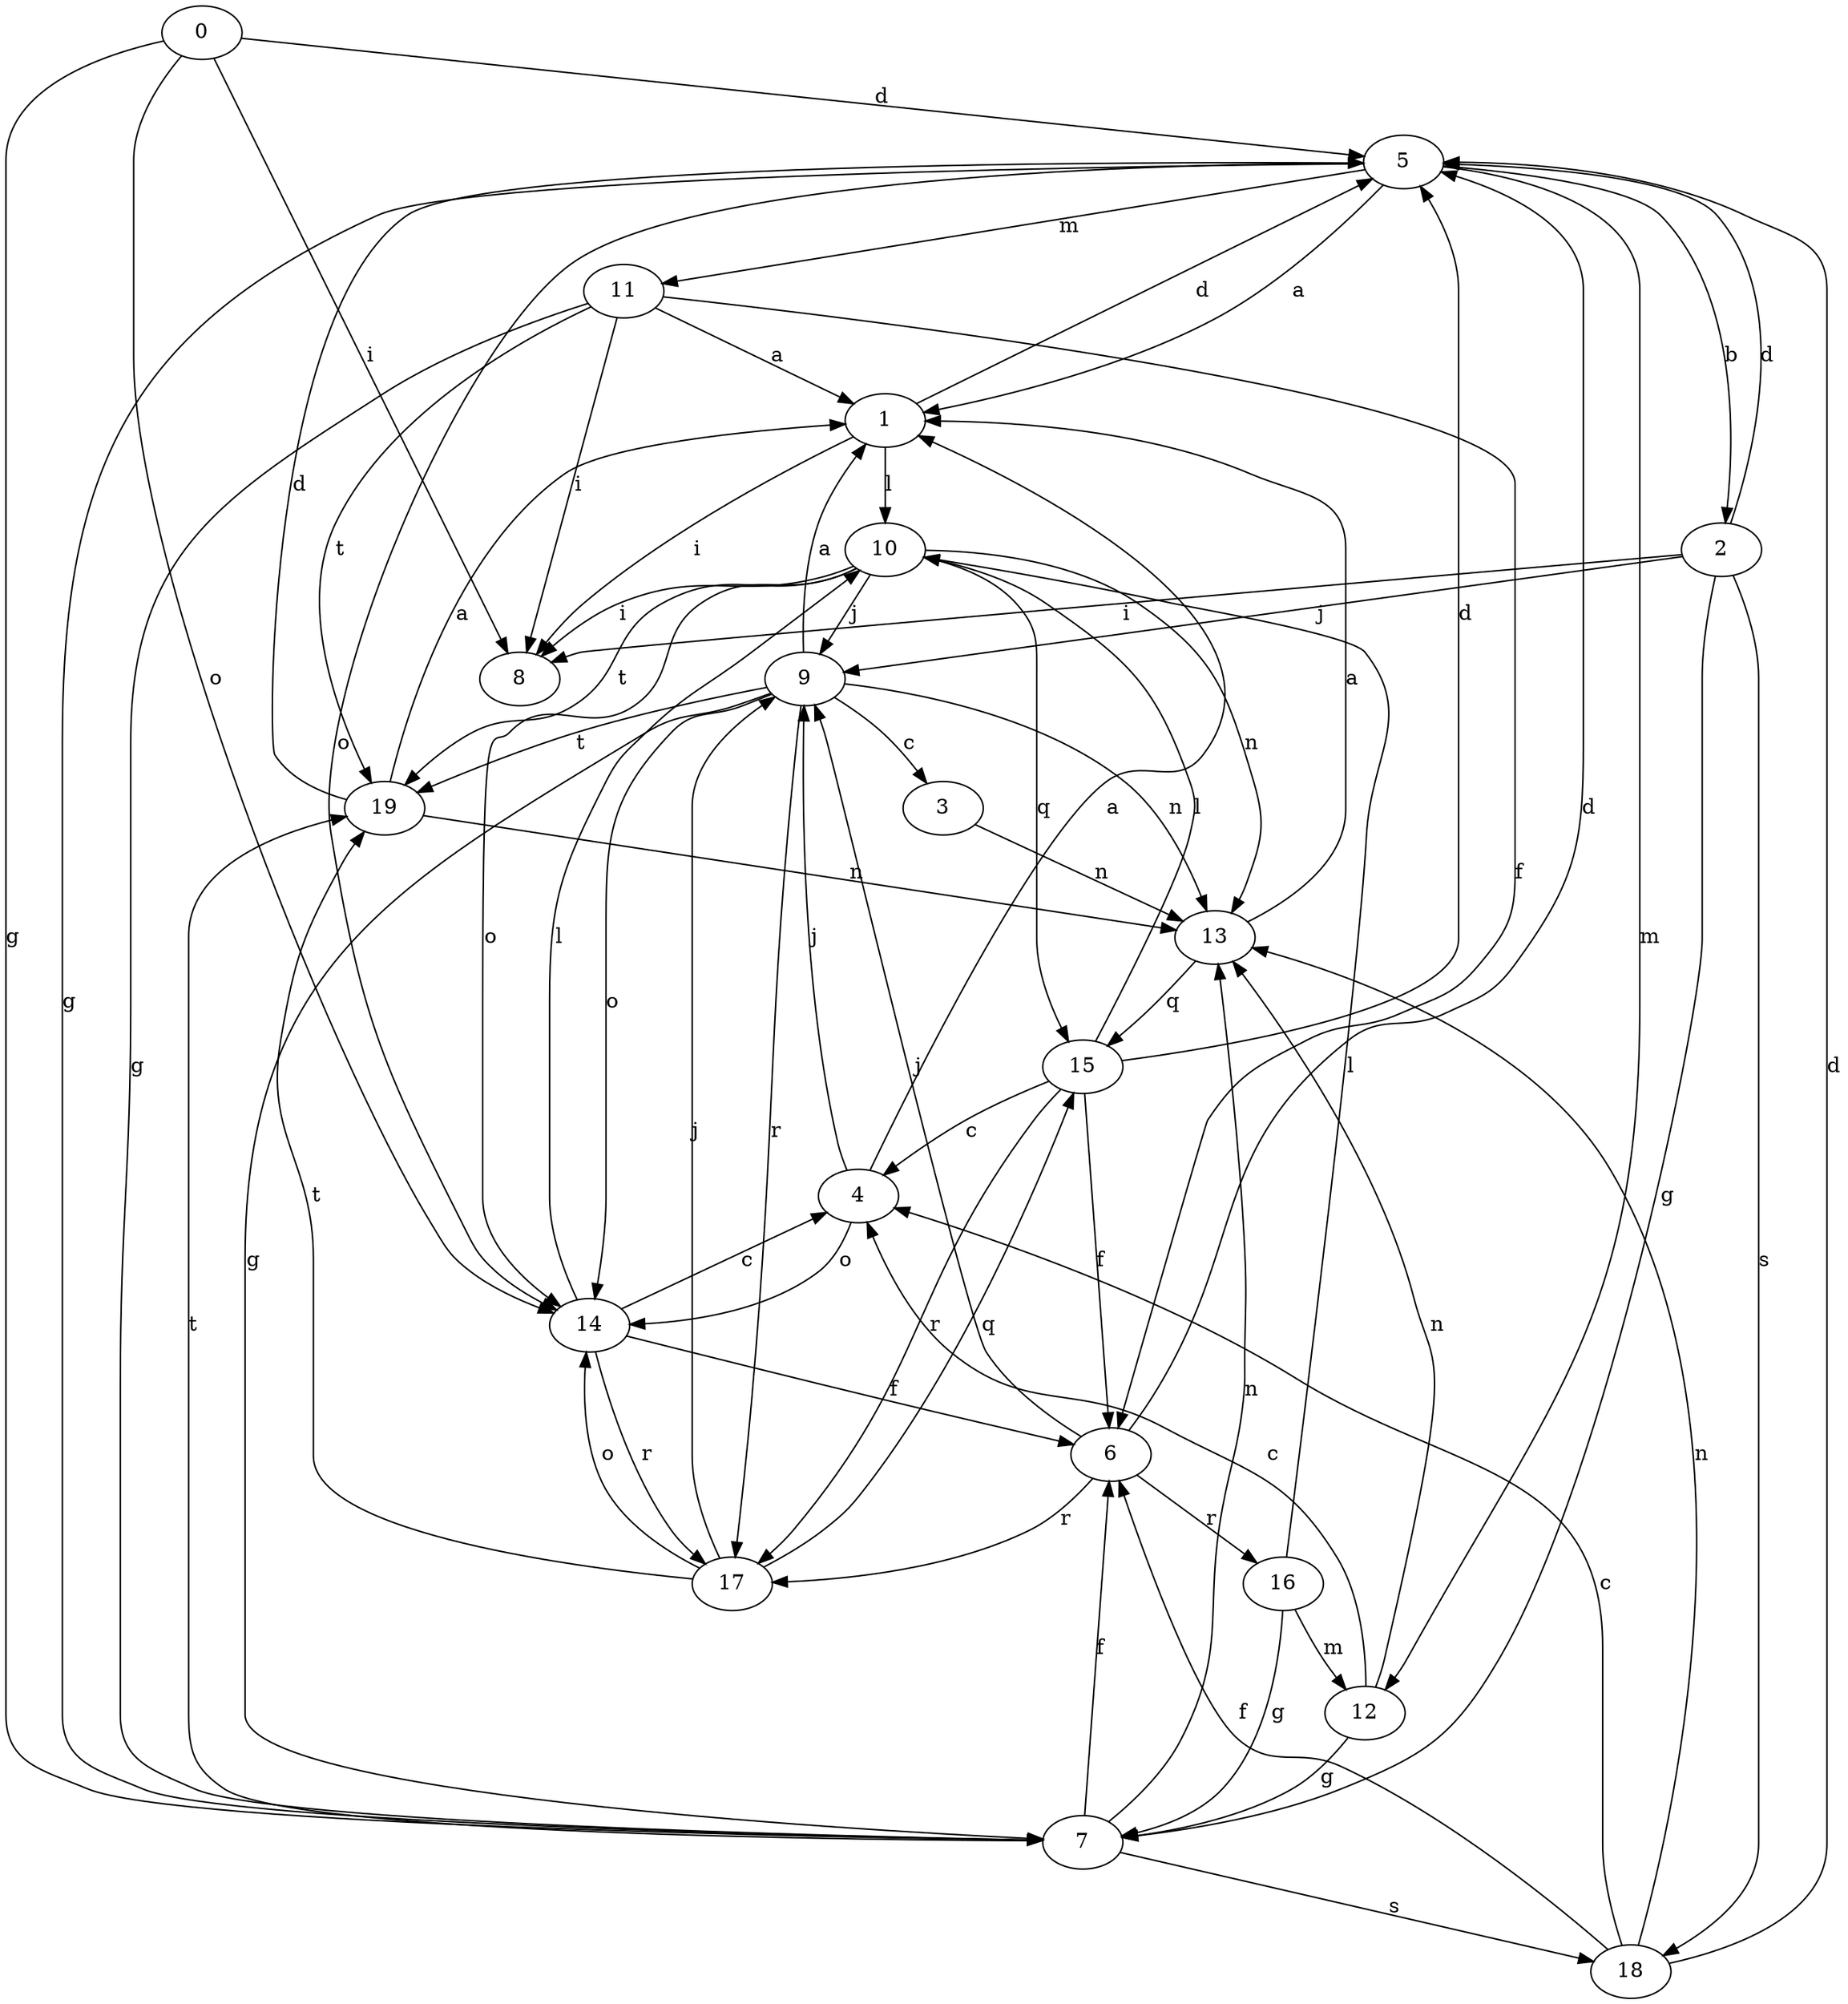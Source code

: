 strict digraph  {
0;
1;
2;
3;
4;
5;
6;
7;
8;
9;
10;
11;
12;
13;
14;
15;
16;
17;
18;
19;
0 -> 5  [label=d];
0 -> 7  [label=g];
0 -> 8  [label=i];
0 -> 14  [label=o];
1 -> 5  [label=d];
1 -> 8  [label=i];
1 -> 10  [label=l];
2 -> 5  [label=d];
2 -> 7  [label=g];
2 -> 8  [label=i];
2 -> 9  [label=j];
2 -> 18  [label=s];
3 -> 13  [label=n];
4 -> 1  [label=a];
4 -> 9  [label=j];
4 -> 14  [label=o];
5 -> 1  [label=a];
5 -> 2  [label=b];
5 -> 7  [label=g];
5 -> 11  [label=m];
5 -> 12  [label=m];
5 -> 14  [label=o];
6 -> 5  [label=d];
6 -> 9  [label=j];
6 -> 16  [label=r];
6 -> 17  [label=r];
7 -> 6  [label=f];
7 -> 13  [label=n];
7 -> 18  [label=s];
7 -> 19  [label=t];
9 -> 1  [label=a];
9 -> 3  [label=c];
9 -> 7  [label=g];
9 -> 13  [label=n];
9 -> 14  [label=o];
9 -> 17  [label=r];
9 -> 19  [label=t];
10 -> 8  [label=i];
10 -> 9  [label=j];
10 -> 13  [label=n];
10 -> 14  [label=o];
10 -> 15  [label=q];
10 -> 19  [label=t];
11 -> 1  [label=a];
11 -> 6  [label=f];
11 -> 7  [label=g];
11 -> 8  [label=i];
11 -> 19  [label=t];
12 -> 4  [label=c];
12 -> 7  [label=g];
12 -> 13  [label=n];
13 -> 1  [label=a];
13 -> 15  [label=q];
14 -> 4  [label=c];
14 -> 6  [label=f];
14 -> 10  [label=l];
14 -> 17  [label=r];
15 -> 4  [label=c];
15 -> 5  [label=d];
15 -> 6  [label=f];
15 -> 10  [label=l];
15 -> 17  [label=r];
16 -> 7  [label=g];
16 -> 10  [label=l];
16 -> 12  [label=m];
17 -> 9  [label=j];
17 -> 14  [label=o];
17 -> 15  [label=q];
17 -> 19  [label=t];
18 -> 4  [label=c];
18 -> 5  [label=d];
18 -> 6  [label=f];
18 -> 13  [label=n];
19 -> 1  [label=a];
19 -> 5  [label=d];
19 -> 13  [label=n];
}
